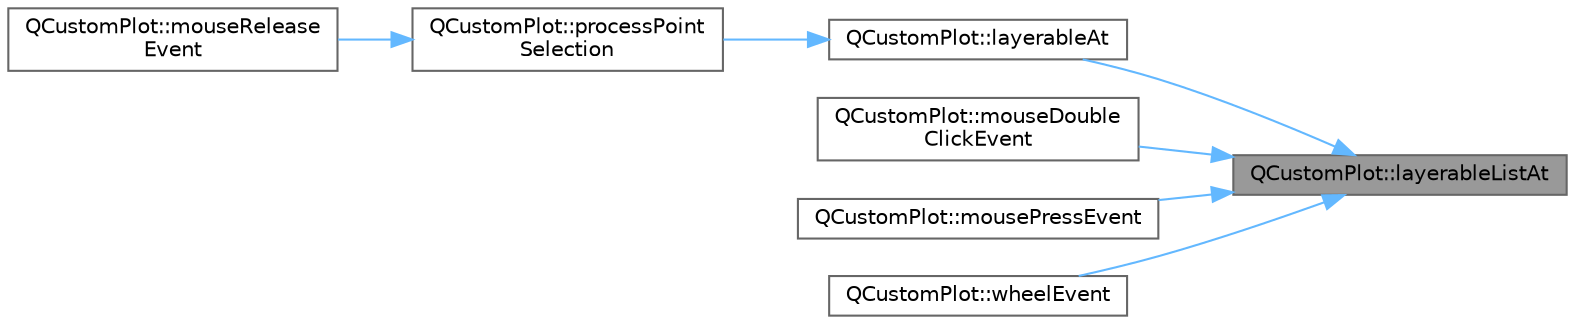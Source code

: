 digraph "QCustomPlot::layerableListAt"
{
 // LATEX_PDF_SIZE
  bgcolor="transparent";
  edge [fontname=Helvetica,fontsize=10,labelfontname=Helvetica,labelfontsize=10];
  node [fontname=Helvetica,fontsize=10,shape=box,height=0.2,width=0.4];
  rankdir="RL";
  Node1 [label="QCustomPlot::layerableListAt",height=0.2,width=0.4,color="gray40", fillcolor="grey60", style="filled", fontcolor="black",tooltip=" "];
  Node1 -> Node2 [dir="back",color="steelblue1",style="solid"];
  Node2 [label="QCustomPlot::layerableAt",height=0.2,width=0.4,color="grey40", fillcolor="white", style="filled",URL="$class_q_custom_plot.html#a12536fa6d5deb34ec620acb5134ca82a",tooltip=" "];
  Node2 -> Node3 [dir="back",color="steelblue1",style="solid"];
  Node3 [label="QCustomPlot::processPoint\lSelection",height=0.2,width=0.4,color="grey40", fillcolor="white", style="filled",URL="$class_q_custom_plot.html#ac13c10fff6613e3e80e13c787b010838",tooltip=" "];
  Node3 -> Node4 [dir="back",color="steelblue1",style="solid"];
  Node4 [label="QCustomPlot::mouseRelease\lEvent",height=0.2,width=0.4,color="grey40", fillcolor="white", style="filled",URL="$class_q_custom_plot.html#adc24846f52199e5a9bc35c387a6ce68d",tooltip=" "];
  Node1 -> Node5 [dir="back",color="steelblue1",style="solid"];
  Node5 [label="QCustomPlot::mouseDouble\lClickEvent",height=0.2,width=0.4,color="grey40", fillcolor="white", style="filled",URL="$class_q_custom_plot.html#a344075e6e80ed6d575c79b81694abb8a",tooltip=" "];
  Node1 -> Node6 [dir="back",color="steelblue1",style="solid"];
  Node6 [label="QCustomPlot::mousePressEvent",height=0.2,width=0.4,color="grey40", fillcolor="white", style="filled",URL="$class_q_custom_plot.html#aac0a7296a6031dc667c01c1abd4ecc6b",tooltip=" "];
  Node1 -> Node7 [dir="back",color="steelblue1",style="solid"];
  Node7 [label="QCustomPlot::wheelEvent",height=0.2,width=0.4,color="grey40", fillcolor="white", style="filled",URL="$class_q_custom_plot.html#a7848c9ac8be60bbd8fcea9b53be543c5",tooltip=" "];
}
